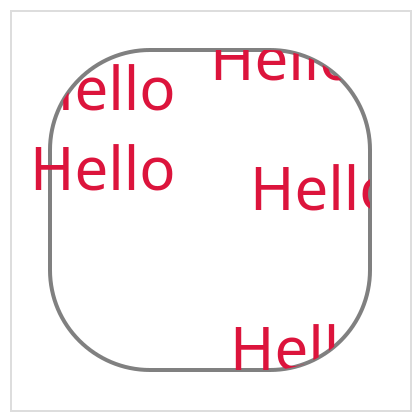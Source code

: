 {
  "$schema": "https://vega.github.io/schema/vega/v5.json",
  "description": "A simple bar chart with embedded data.",
  "background": "white",
  "padding": 5,
  "height": 200,
  "width": 200,
  "style": "cell",
  "marks": [
    {
      "type": "group",
      "encode": {
        "update": {
          "x": {"value": 20},
          "y": {"value": 20},
          "width": {"value": 160},
          "height": {"value": 160},
          "stroke": {"value": "gray"},
          "strokeWidth": {"value": 2},
          "cornerRadius": {"value": 50}
        }
      },
      "marks": [
        {
          "type": "text",
          "clip": true,
          "encode": {
            "update": {
              "fill": {"value": "crimson"},
              "text": {"value": "Hello"},

              "fontSize": {"value": 30},
              "x": {"value": -10},
              "width": {"value": 50},
              "y": {"value": 30},
              "height": {"value": 50}
            }
          }
        },
        {
          "type": "text",
          "encode": {
            "update": {
              "fill": {"value": "crimson"},
              "text": {"value": "Hello"},

              "fontSize": {"value": 30},
              "x": {"value": -10},
              "y": {"value": 70}
            }
          }
        },
        {
          "type": "text",
          "clip": true,
          "encode": {
            "update": {
              "fill": {"value": "crimson"},
              "text": {"value": "Hello"},

              "fontSize": {"value": 30},
              "x": {"value": 100},
              "y": {"value": 80}
            }
          }
        },
        {
          "type": "text",
          "clip": true,
          "encode": {
            "update": {
              "fill": {"value": "crimson"},
              "text": {"value": "Hello"},

              "fontSize": {"value": 30},
              "x": {"value": 80},
              "width": {"value": 50},
              "y": {"value": 15},
              "height": {"value": 50}
            }
          }
        },
        {
          "type": "text",
          "clip": true,
          "encode": {
            "update": {
              "fill": {"value": "crimson"},
              "text": {"value": "Hello"},

              "fontSize": {"value": 30},
              "x": {"value": 90},
              "width": {"value": 50},
              "y": {"value": 160},
              "height": {"value": 50}
            }
          }
        }
      ]
    }
  ]
}
